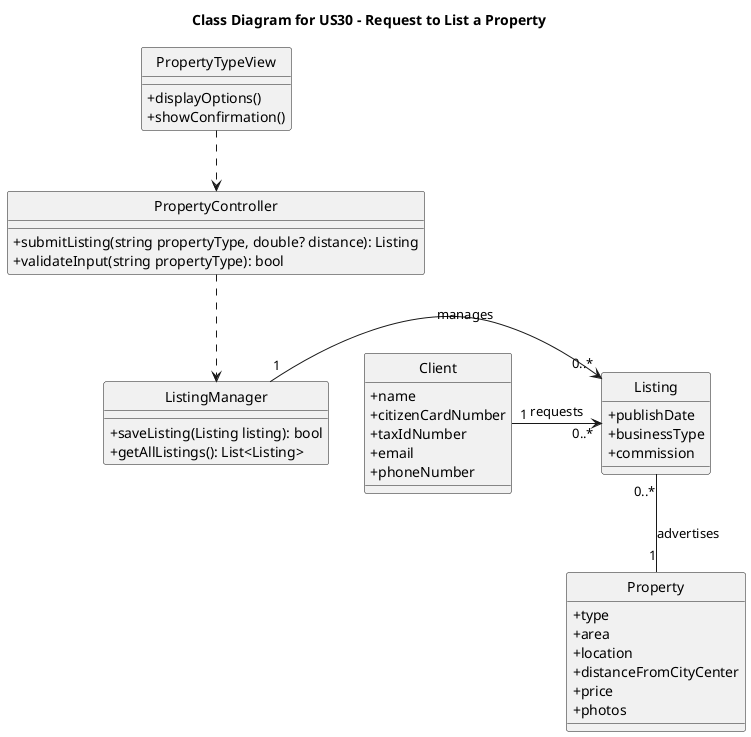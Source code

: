 @startuml
hide circle
skinparam classAttributeIconSize 0

title Class Diagram for US30 - Request to List a Property

class PropertyTypeView {
    +displayOptions()
    +showConfirmation()
}

class PropertyController {
    +submitListing(string propertyType, double? distance): Listing
    +validateInput(string propertyType): bool
}

class ListingManager {
    +saveListing(Listing listing): bool
    +getAllListings(): List<Listing>
}

class Client {
    +name
    +citizenCardNumber
    +taxIdNumber
    +email
    +phoneNumber
}

class Property {
    +type
    +area
    +location
    +distanceFromCityCenter
    +price
    +photos
}

class Listing {
    +publishDate
    +businessType
    +commission
}

PropertyTypeView ..> PropertyController
PropertyController ..> ListingManager
ListingManager "1" -> "0..*" Listing: manages
Client "1" -> "0..*" Listing: requests
Listing "0..*" -- "1" Property: advertises

@enduml
